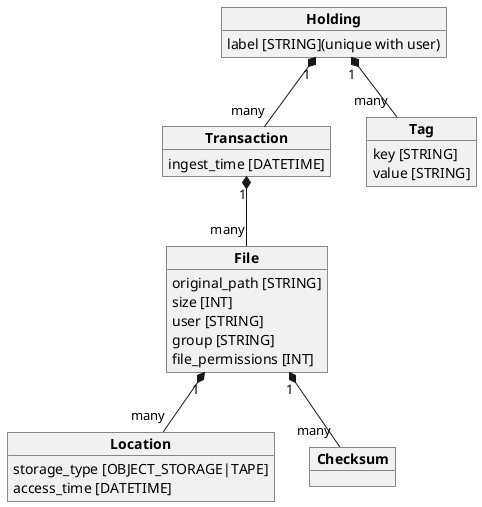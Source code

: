 @startuml simple_catalog

object "**Holding**" as holding {
    label [STRING](unique with user)
}

object "**Transaction**" as transaction {
    ingest_time [DATETIME]
}

object "**Tag**" as tag {
    key [STRING]
    value [STRING]
}

object "**File**" as file {
    original_path [STRING]
    size [INT]
    user [STRING]
    group [STRING]
    file_permissions [INT]
}

object "**Location**" as location {
    storage_type [OBJECT_STORAGE|TAPE]
    access_time [DATETIME]
}

object "**Checksum**" as checksum {
}

transaction "1" *-- "many" file
holding "1" *-- "many" transaction
holding "1" *-- "many" tag
file "1" *-- "many" location
file "1" *-- "many" checksum
@enduml
